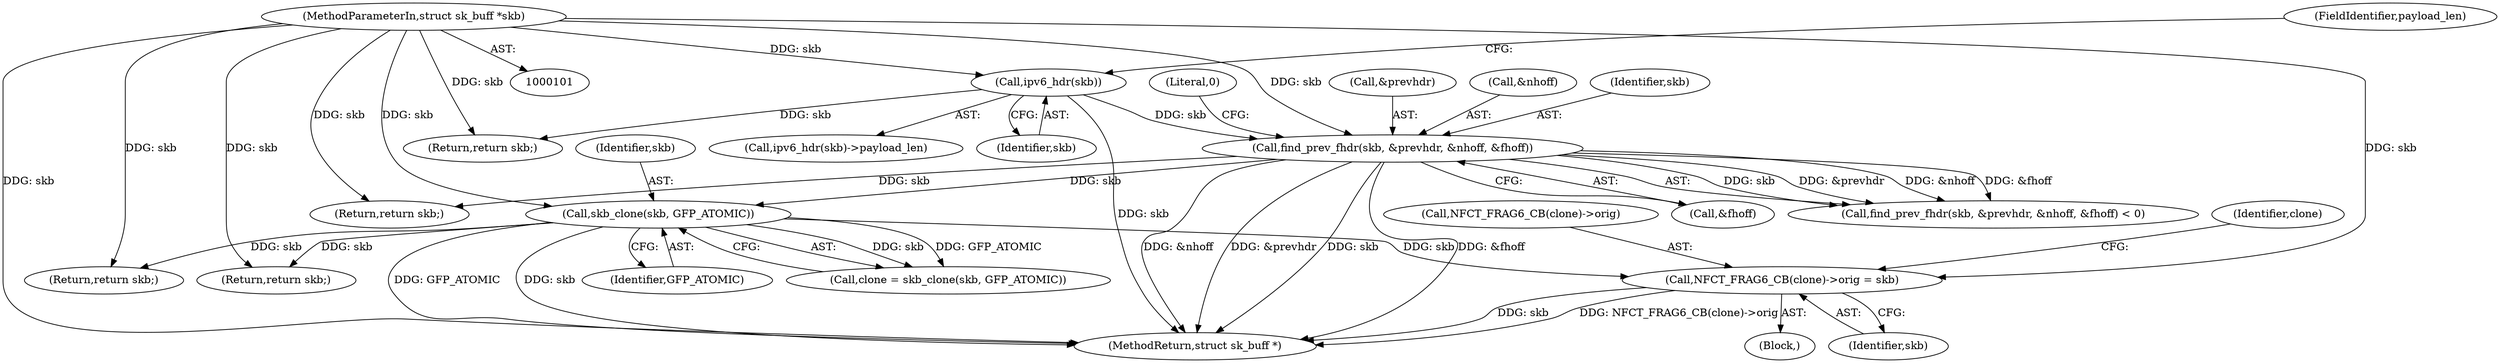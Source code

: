 digraph "0_linux_9e2dcf72023d1447f09c47d77c99b0c49659e5ce@pointer" {
"1000161" [label="(Call,NFCT_FRAG6_CB(clone)->orig = skb)"];
"1000149" [label="(Call,skb_clone(skb, GFP_ATOMIC))"];
"1000136" [label="(Call,find_prev_fhdr(skb, &prevhdr, &nhoff, &fhoff))"];
"1000125" [label="(Call,ipv6_hdr(skb))"];
"1000102" [label="(MethodParameterIn,struct sk_buff *skb)"];
"1000162" [label="(Call,NFCT_FRAG6_CB(clone)->orig)"];
"1000142" [label="(Call,&fhoff)"];
"1000138" [label="(Call,&prevhdr)"];
"1000140" [label="(Call,&nhoff)"];
"1000136" [label="(Call,find_prev_fhdr(skb, &prevhdr, &nhoff, &fhoff))"];
"1000170" [label="(Identifier,clone)"];
"1000161" [label="(Call,NFCT_FRAG6_CB(clone)->orig = skb)"];
"1000135" [label="(Call,find_prev_fhdr(skb, &prevhdr, &nhoff, &fhoff) < 0)"];
"1000150" [label="(Identifier,skb)"];
"1000151" [label="(Identifier,GFP_ATOMIC)"];
"1000147" [label="(Call,clone = skb_clone(skb, GFP_ATOMIC))"];
"1000149" [label="(Call,skb_clone(skb, GFP_ATOMIC))"];
"1000145" [label="(Return,return skb;)"];
"1000104" [label="(Block,)"];
"1000305" [label="(MethodReturn,struct sk_buff *)"];
"1000126" [label="(Identifier,skb)"];
"1000102" [label="(MethodParameterIn,struct sk_buff *skb)"];
"1000303" [label="(Return,return skb;)"];
"1000125" [label="(Call,ipv6_hdr(skb))"];
"1000132" [label="(Return,return skb;)"];
"1000137" [label="(Identifier,skb)"];
"1000127" [label="(FieldIdentifier,payload_len)"];
"1000166" [label="(Identifier,skb)"];
"1000159" [label="(Return,return skb;)"];
"1000124" [label="(Call,ipv6_hdr(skb)->payload_len)"];
"1000144" [label="(Literal,0)"];
"1000161" -> "1000104"  [label="AST: "];
"1000161" -> "1000166"  [label="CFG: "];
"1000162" -> "1000161"  [label="AST: "];
"1000166" -> "1000161"  [label="AST: "];
"1000170" -> "1000161"  [label="CFG: "];
"1000161" -> "1000305"  [label="DDG: skb"];
"1000161" -> "1000305"  [label="DDG: NFCT_FRAG6_CB(clone)->orig"];
"1000149" -> "1000161"  [label="DDG: skb"];
"1000102" -> "1000161"  [label="DDG: skb"];
"1000149" -> "1000147"  [label="AST: "];
"1000149" -> "1000151"  [label="CFG: "];
"1000150" -> "1000149"  [label="AST: "];
"1000151" -> "1000149"  [label="AST: "];
"1000147" -> "1000149"  [label="CFG: "];
"1000149" -> "1000305"  [label="DDG: GFP_ATOMIC"];
"1000149" -> "1000305"  [label="DDG: skb"];
"1000149" -> "1000147"  [label="DDG: skb"];
"1000149" -> "1000147"  [label="DDG: GFP_ATOMIC"];
"1000136" -> "1000149"  [label="DDG: skb"];
"1000102" -> "1000149"  [label="DDG: skb"];
"1000149" -> "1000159"  [label="DDG: skb"];
"1000149" -> "1000303"  [label="DDG: skb"];
"1000136" -> "1000135"  [label="AST: "];
"1000136" -> "1000142"  [label="CFG: "];
"1000137" -> "1000136"  [label="AST: "];
"1000138" -> "1000136"  [label="AST: "];
"1000140" -> "1000136"  [label="AST: "];
"1000142" -> "1000136"  [label="AST: "];
"1000144" -> "1000136"  [label="CFG: "];
"1000136" -> "1000305"  [label="DDG: &fhoff"];
"1000136" -> "1000305"  [label="DDG: &nhoff"];
"1000136" -> "1000305"  [label="DDG: &prevhdr"];
"1000136" -> "1000305"  [label="DDG: skb"];
"1000136" -> "1000135"  [label="DDG: skb"];
"1000136" -> "1000135"  [label="DDG: &prevhdr"];
"1000136" -> "1000135"  [label="DDG: &nhoff"];
"1000136" -> "1000135"  [label="DDG: &fhoff"];
"1000125" -> "1000136"  [label="DDG: skb"];
"1000102" -> "1000136"  [label="DDG: skb"];
"1000136" -> "1000145"  [label="DDG: skb"];
"1000125" -> "1000124"  [label="AST: "];
"1000125" -> "1000126"  [label="CFG: "];
"1000126" -> "1000125"  [label="AST: "];
"1000127" -> "1000125"  [label="CFG: "];
"1000125" -> "1000305"  [label="DDG: skb"];
"1000102" -> "1000125"  [label="DDG: skb"];
"1000125" -> "1000132"  [label="DDG: skb"];
"1000102" -> "1000101"  [label="AST: "];
"1000102" -> "1000305"  [label="DDG: skb"];
"1000102" -> "1000132"  [label="DDG: skb"];
"1000102" -> "1000145"  [label="DDG: skb"];
"1000102" -> "1000159"  [label="DDG: skb"];
"1000102" -> "1000303"  [label="DDG: skb"];
}
